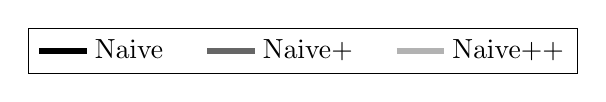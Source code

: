 \definecolor{mycolor1}{rgb}{0.0,0.0,0.0}%
\definecolor{mycolor2}{rgb}{0.4,0.4,0.4}%
\definecolor{mycolor3}{rgb}{0.7,0.7,0.7}%
\begin{tikzpicture}
    \begingroup
    % inits/clears the lists (which might be populated from previous
    % axes):
    \csname pgfplots@init@cleared@structures\endcsname
    \pgfplotsset{legend cell align=left,legend columns = -1,legend style={at={(0,1)},anchor=north west,draw=black,column sep=0ex,/tikz/every even column/.append style={column sep=3ex}},
    legend entries={Naive,
    				Naive+,
    				Naive++}}%
    \csname pgfplots@addlegendimage\endcsname{line width=2pt,mycolor1,solid,sharp plot}
    \csname pgfplots@addlegendimage\endcsname{line width=2pt,mycolor2,solid,sharp plot}
    \csname pgfplots@addlegendimage\endcsname{line width=2pt,mycolor3,solid,sharp plot}
    % draws the legend:
    \csname pgfplots@createlegend\endcsname
    \endgroup
\end{tikzpicture}
